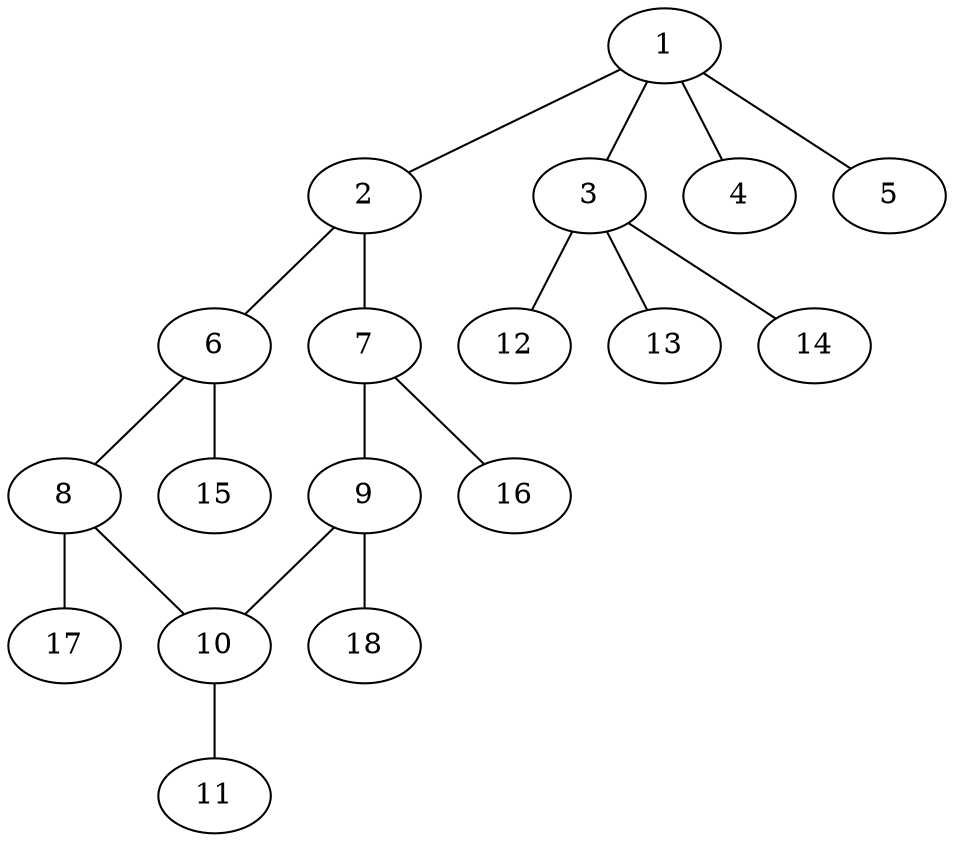graph molecule_3472 {
	1	 [chem=S];
	2	 [chem=C];
	1 -- 2	 [valence=1];
	3	 [chem=C];
	1 -- 3	 [valence=1];
	4	 [chem=O];
	1 -- 4	 [valence=2];
	5	 [chem=O];
	1 -- 5	 [valence=2];
	6	 [chem=C];
	2 -- 6	 [valence=2];
	7	 [chem=C];
	2 -- 7	 [valence=1];
	12	 [chem=H];
	3 -- 12	 [valence=1];
	13	 [chem=H];
	3 -- 13	 [valence=1];
	14	 [chem=H];
	3 -- 14	 [valence=1];
	8	 [chem=C];
	6 -- 8	 [valence=1];
	15	 [chem=H];
	6 -- 15	 [valence=1];
	9	 [chem=C];
	7 -- 9	 [valence=2];
	16	 [chem=H];
	7 -- 16	 [valence=1];
	10	 [chem=C];
	8 -- 10	 [valence=2];
	17	 [chem=H];
	8 -- 17	 [valence=1];
	9 -- 10	 [valence=1];
	18	 [chem=H];
	9 -- 18	 [valence=1];
	11	 [chem=Cl];
	10 -- 11	 [valence=1];
}
